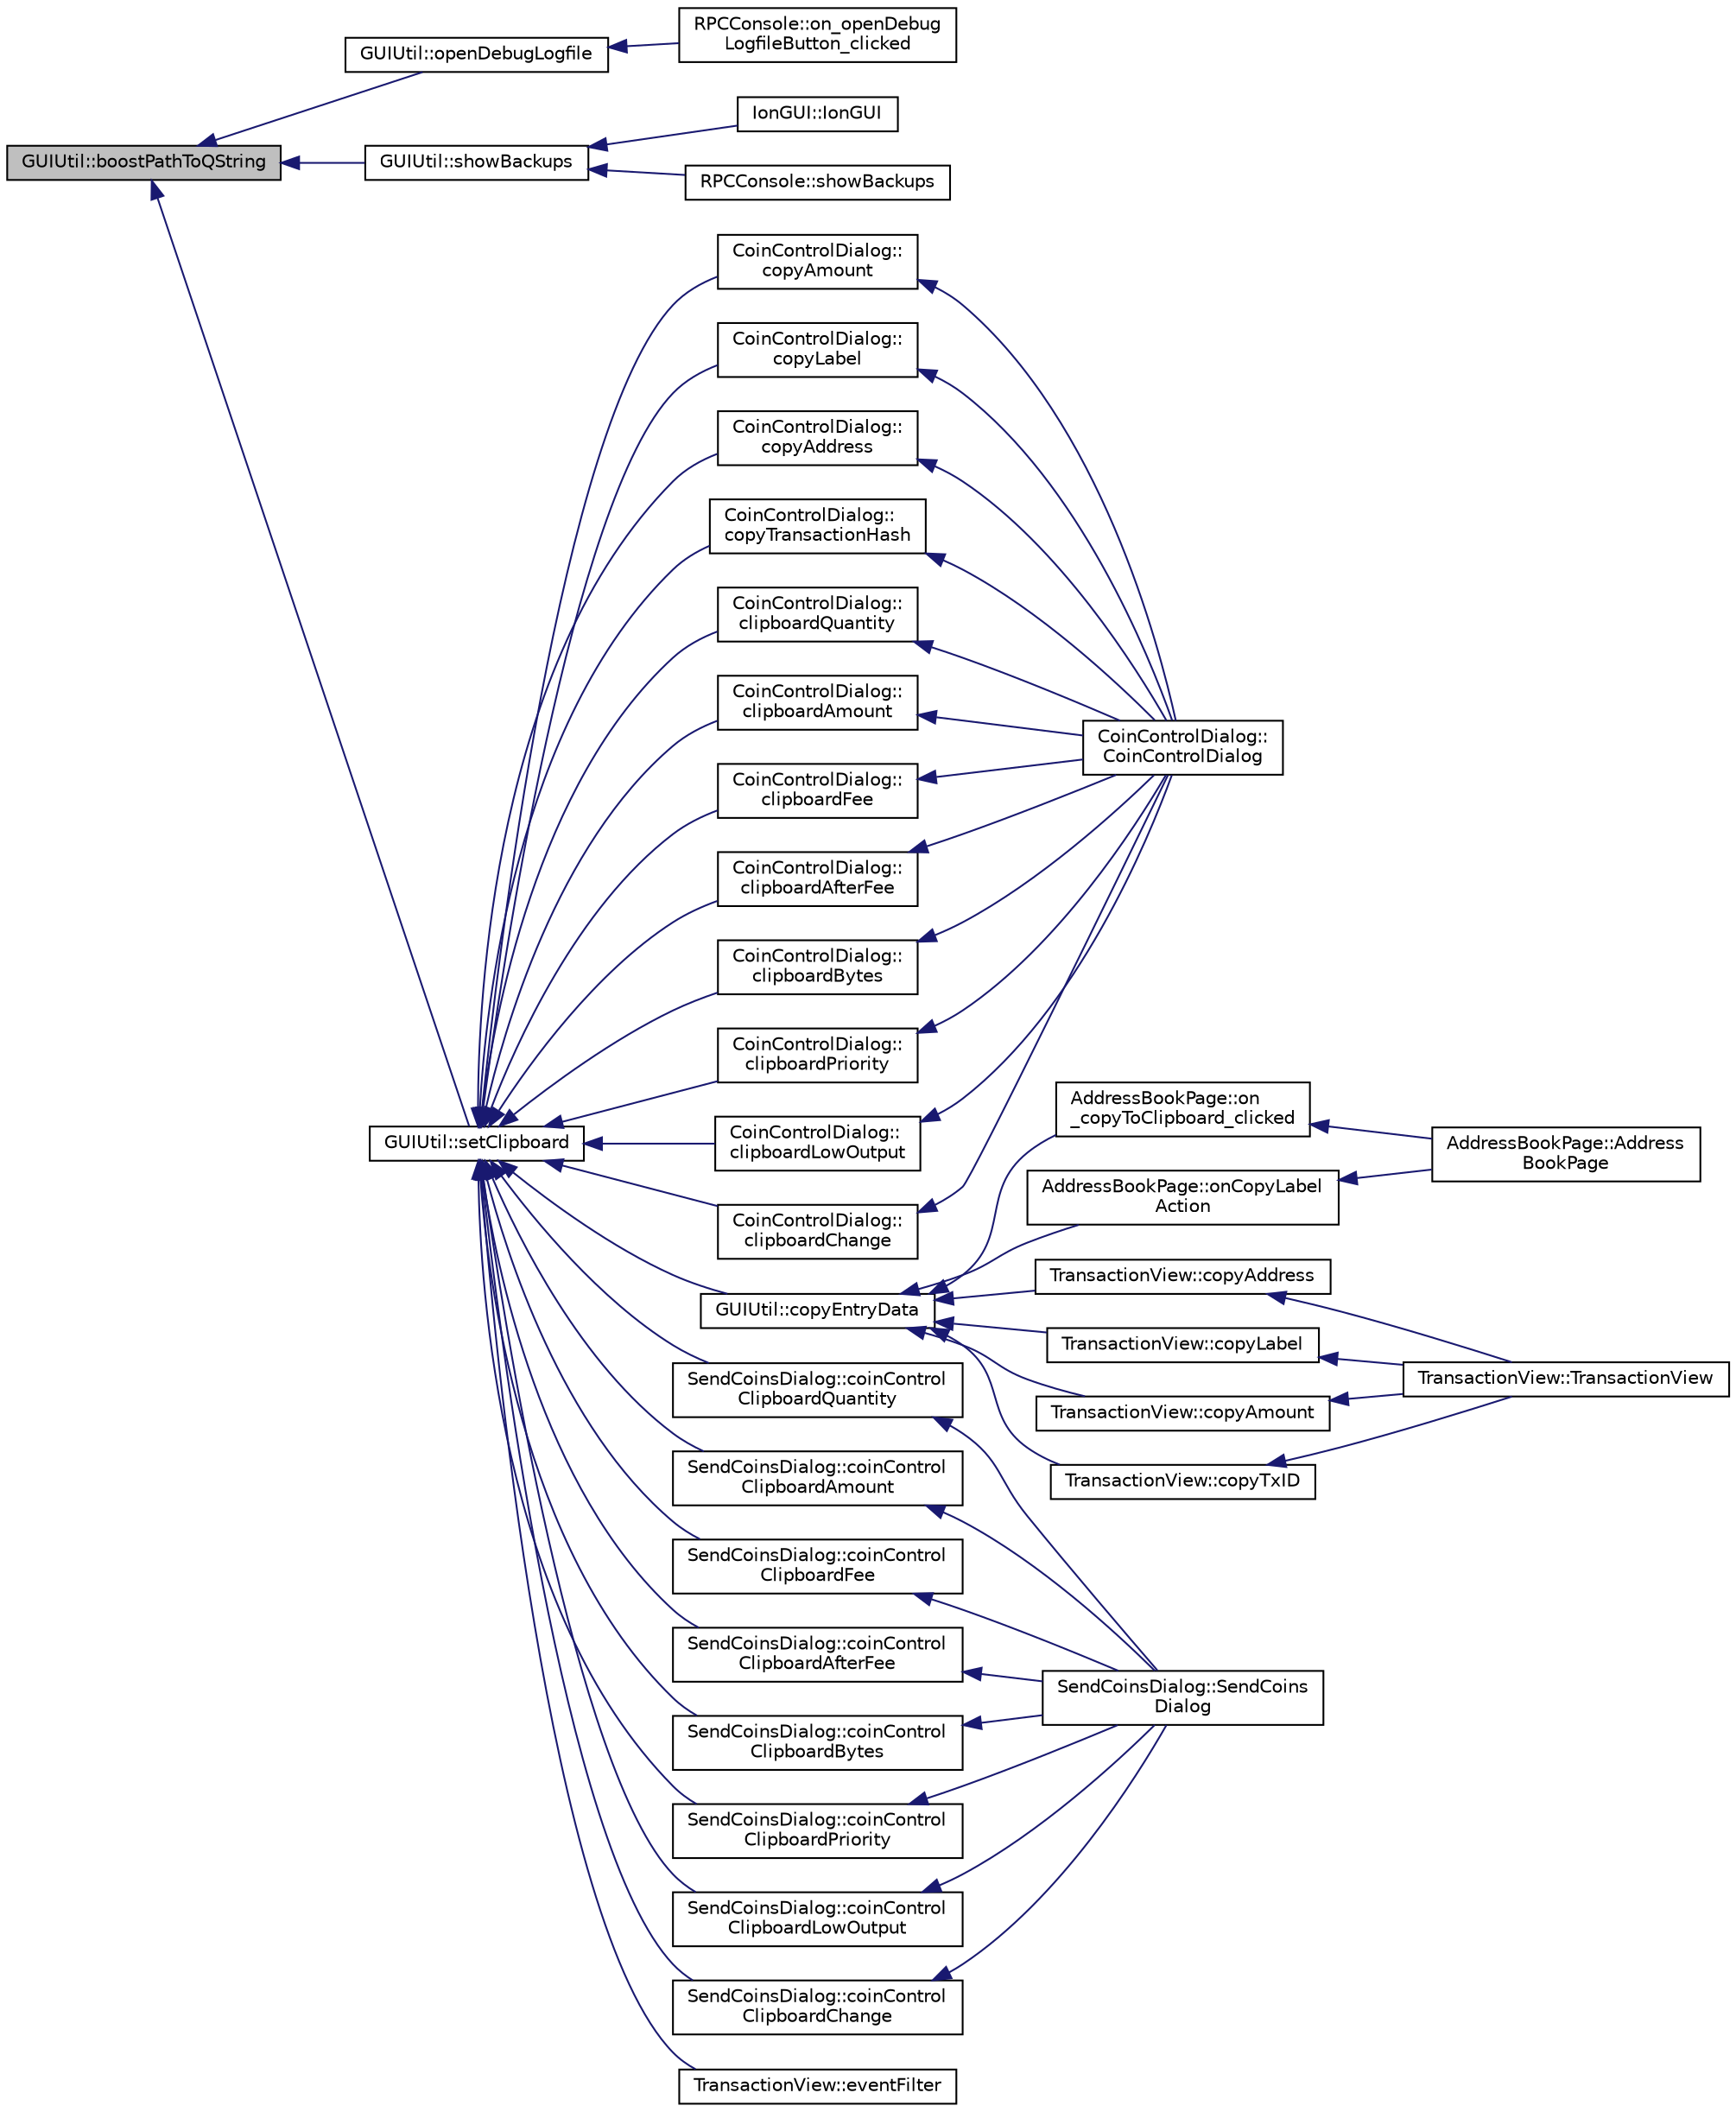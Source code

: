 digraph "GUIUtil::boostPathToQString"
{
  edge [fontname="Helvetica",fontsize="10",labelfontname="Helvetica",labelfontsize="10"];
  node [fontname="Helvetica",fontsize="10",shape=record];
  rankdir="LR";
  Node6 [label="GUIUtil::boostPathToQString",height=0.2,width=0.4,color="black", fillcolor="grey75", style="filled", fontcolor="black"];
  Node6 -> Node7 [dir="back",color="midnightblue",fontsize="10",style="solid",fontname="Helvetica"];
  Node7 [label="GUIUtil::openDebugLogfile",height=0.2,width=0.4,color="black", fillcolor="white", style="filled",URL="$d1/d87/namespace_g_u_i_util.html#aad169e3227e7a851db52a08bfb30391c"];
  Node7 -> Node8 [dir="back",color="midnightblue",fontsize="10",style="solid",fontname="Helvetica"];
  Node8 [label="RPCConsole::on_openDebug\lLogfileButton_clicked",height=0.2,width=0.4,color="black", fillcolor="white", style="filled",URL="$d7/de8/class_r_p_c_console.html#adf26672994effc0bf948e8d83e1a8cb3",tooltip="open the debug.log from the current datadir "];
  Node6 -> Node9 [dir="back",color="midnightblue",fontsize="10",style="solid",fontname="Helvetica"];
  Node9 [label="GUIUtil::showBackups",height=0.2,width=0.4,color="black", fillcolor="white", style="filled",URL="$d1/d87/namespace_g_u_i_util.html#a16fd78c7608981cc405561a8d5e8d7e3"];
  Node9 -> Node10 [dir="back",color="midnightblue",fontsize="10",style="solid",fontname="Helvetica"];
  Node10 [label="IonGUI::IonGUI",height=0.2,width=0.4,color="black", fillcolor="white", style="filled",URL="$dc/d0b/class_ion_g_u_i.html#ad0e22e4901b039bcc987ef0328c8c5d4"];
  Node9 -> Node11 [dir="back",color="midnightblue",fontsize="10",style="solid",fontname="Helvetica"];
  Node11 [label="RPCConsole::showBackups",height=0.2,width=0.4,color="black", fillcolor="white", style="filled",URL="$d7/de8/class_r_p_c_console.html#a013ee20b746b6453375738e7b5e1cb4e",tooltip="Show folder with wallet backups in default browser. "];
  Node6 -> Node12 [dir="back",color="midnightblue",fontsize="10",style="solid",fontname="Helvetica"];
  Node12 [label="GUIUtil::setClipboard",height=0.2,width=0.4,color="black", fillcolor="white", style="filled",URL="$d1/d87/namespace_g_u_i_util.html#aef655b19f129179ca32f11a4d0da1a07"];
  Node12 -> Node13 [dir="back",color="midnightblue",fontsize="10",style="solid",fontname="Helvetica"];
  Node13 [label="CoinControlDialog::\lcopyAmount",height=0.2,width=0.4,color="black", fillcolor="white", style="filled",URL="$dd/dfb/class_coin_control_dialog.html#a0d153803be26b0e81585a7d6ab6995bc"];
  Node13 -> Node14 [dir="back",color="midnightblue",fontsize="10",style="solid",fontname="Helvetica"];
  Node14 [label="CoinControlDialog::\lCoinControlDialog",height=0.2,width=0.4,color="black", fillcolor="white", style="filled",URL="$dd/dfb/class_coin_control_dialog.html#a0945e59c25f956fdab199dbaf252eff5"];
  Node12 -> Node15 [dir="back",color="midnightblue",fontsize="10",style="solid",fontname="Helvetica"];
  Node15 [label="CoinControlDialog::\lcopyLabel",height=0.2,width=0.4,color="black", fillcolor="white", style="filled",URL="$dd/dfb/class_coin_control_dialog.html#a9d3b94e72c48d580afb75e4988284288"];
  Node15 -> Node14 [dir="back",color="midnightblue",fontsize="10",style="solid",fontname="Helvetica"];
  Node12 -> Node16 [dir="back",color="midnightblue",fontsize="10",style="solid",fontname="Helvetica"];
  Node16 [label="CoinControlDialog::\lcopyAddress",height=0.2,width=0.4,color="black", fillcolor="white", style="filled",URL="$dd/dfb/class_coin_control_dialog.html#af0481202c3261dc198e17faeb69989ac"];
  Node16 -> Node14 [dir="back",color="midnightblue",fontsize="10",style="solid",fontname="Helvetica"];
  Node12 -> Node17 [dir="back",color="midnightblue",fontsize="10",style="solid",fontname="Helvetica"];
  Node17 [label="CoinControlDialog::\lcopyTransactionHash",height=0.2,width=0.4,color="black", fillcolor="white", style="filled",URL="$dd/dfb/class_coin_control_dialog.html#ab955ce01377ae2f9d01e22620f2d3a60"];
  Node17 -> Node14 [dir="back",color="midnightblue",fontsize="10",style="solid",fontname="Helvetica"];
  Node12 -> Node18 [dir="back",color="midnightblue",fontsize="10",style="solid",fontname="Helvetica"];
  Node18 [label="CoinControlDialog::\lclipboardQuantity",height=0.2,width=0.4,color="black", fillcolor="white", style="filled",URL="$dd/dfb/class_coin_control_dialog.html#acbeb5f37852deec4849468e24f4cd8eb"];
  Node18 -> Node14 [dir="back",color="midnightblue",fontsize="10",style="solid",fontname="Helvetica"];
  Node12 -> Node19 [dir="back",color="midnightblue",fontsize="10",style="solid",fontname="Helvetica"];
  Node19 [label="CoinControlDialog::\lclipboardAmount",height=0.2,width=0.4,color="black", fillcolor="white", style="filled",URL="$dd/dfb/class_coin_control_dialog.html#a7ca4a056879a25a14a72e4bfd4488b74"];
  Node19 -> Node14 [dir="back",color="midnightblue",fontsize="10",style="solid",fontname="Helvetica"];
  Node12 -> Node20 [dir="back",color="midnightblue",fontsize="10",style="solid",fontname="Helvetica"];
  Node20 [label="CoinControlDialog::\lclipboardFee",height=0.2,width=0.4,color="black", fillcolor="white", style="filled",URL="$dd/dfb/class_coin_control_dialog.html#a00f37fedbc73b7990305a191870f18c2"];
  Node20 -> Node14 [dir="back",color="midnightblue",fontsize="10",style="solid",fontname="Helvetica"];
  Node12 -> Node21 [dir="back",color="midnightblue",fontsize="10",style="solid",fontname="Helvetica"];
  Node21 [label="CoinControlDialog::\lclipboardAfterFee",height=0.2,width=0.4,color="black", fillcolor="white", style="filled",URL="$dd/dfb/class_coin_control_dialog.html#a62094405d0c56d44ae2eb1ab8fd40281"];
  Node21 -> Node14 [dir="back",color="midnightblue",fontsize="10",style="solid",fontname="Helvetica"];
  Node12 -> Node22 [dir="back",color="midnightblue",fontsize="10",style="solid",fontname="Helvetica"];
  Node22 [label="CoinControlDialog::\lclipboardBytes",height=0.2,width=0.4,color="black", fillcolor="white", style="filled",URL="$dd/dfb/class_coin_control_dialog.html#adabea6ca7e8f19085cd5c437ecb6186a"];
  Node22 -> Node14 [dir="back",color="midnightblue",fontsize="10",style="solid",fontname="Helvetica"];
  Node12 -> Node23 [dir="back",color="midnightblue",fontsize="10",style="solid",fontname="Helvetica"];
  Node23 [label="CoinControlDialog::\lclipboardPriority",height=0.2,width=0.4,color="black", fillcolor="white", style="filled",URL="$dd/dfb/class_coin_control_dialog.html#a3ff22550a94916b2db37f67f5b1ff9ec"];
  Node23 -> Node14 [dir="back",color="midnightblue",fontsize="10",style="solid",fontname="Helvetica"];
  Node12 -> Node24 [dir="back",color="midnightblue",fontsize="10",style="solid",fontname="Helvetica"];
  Node24 [label="CoinControlDialog::\lclipboardLowOutput",height=0.2,width=0.4,color="black", fillcolor="white", style="filled",URL="$dd/dfb/class_coin_control_dialog.html#ac6ce56d1ec6ae7f528fdd06ba60400b3"];
  Node24 -> Node14 [dir="back",color="midnightblue",fontsize="10",style="solid",fontname="Helvetica"];
  Node12 -> Node25 [dir="back",color="midnightblue",fontsize="10",style="solid",fontname="Helvetica"];
  Node25 [label="CoinControlDialog::\lclipboardChange",height=0.2,width=0.4,color="black", fillcolor="white", style="filled",URL="$dd/dfb/class_coin_control_dialog.html#a98a8bfcc50b61f7696c85c8b8ee1c796"];
  Node25 -> Node14 [dir="back",color="midnightblue",fontsize="10",style="solid",fontname="Helvetica"];
  Node12 -> Node26 [dir="back",color="midnightblue",fontsize="10",style="solid",fontname="Helvetica"];
  Node26 [label="GUIUtil::copyEntryData",height=0.2,width=0.4,color="black", fillcolor="white", style="filled",URL="$d1/d87/namespace_g_u_i_util.html#ae231227ad96528c828e1c846f253f642",tooltip="Copy a field of the currently selected entry of a view to the clipboard. "];
  Node26 -> Node27 [dir="back",color="midnightblue",fontsize="10",style="solid",fontname="Helvetica"];
  Node27 [label="AddressBookPage::on\l_copyToClipboard_clicked",height=0.2,width=0.4,color="black", fillcolor="white", style="filled",URL="$d3/d4a/class_address_book_page.html#add39559a7cd04d625df2d6d51d963069",tooltip="Copy address of currently selected address entry to clipboard. "];
  Node27 -> Node28 [dir="back",color="midnightblue",fontsize="10",style="solid",fontname="Helvetica"];
  Node28 [label="AddressBookPage::Address\lBookPage",height=0.2,width=0.4,color="black", fillcolor="white", style="filled",URL="$d3/d4a/class_address_book_page.html#ad53c82a9181ae7627c06b9c49971ec52"];
  Node26 -> Node29 [dir="back",color="midnightblue",fontsize="10",style="solid",fontname="Helvetica"];
  Node29 [label="AddressBookPage::onCopyLabel\lAction",height=0.2,width=0.4,color="black", fillcolor="white", style="filled",URL="$d3/d4a/class_address_book_page.html#a13592aacb4316283b51c1b03a10ef190",tooltip="Copy label of currently selected address entry to clipboard. "];
  Node29 -> Node28 [dir="back",color="midnightblue",fontsize="10",style="solid",fontname="Helvetica"];
  Node26 -> Node30 [dir="back",color="midnightblue",fontsize="10",style="solid",fontname="Helvetica"];
  Node30 [label="TransactionView::copyAddress",height=0.2,width=0.4,color="black", fillcolor="white", style="filled",URL="$d2/d2c/class_transaction_view.html#a768ffc4deca27f0cfffb39003bf46f75"];
  Node30 -> Node31 [dir="back",color="midnightblue",fontsize="10",style="solid",fontname="Helvetica"];
  Node31 [label="TransactionView::TransactionView",height=0.2,width=0.4,color="black", fillcolor="white", style="filled",URL="$d2/d2c/class_transaction_view.html#a0c5e8b90206b4e8b8bf68dd7e319798f"];
  Node26 -> Node32 [dir="back",color="midnightblue",fontsize="10",style="solid",fontname="Helvetica"];
  Node32 [label="TransactionView::copyLabel",height=0.2,width=0.4,color="black", fillcolor="white", style="filled",URL="$d2/d2c/class_transaction_view.html#a78d63230a1b7810108f46bb2366b2038"];
  Node32 -> Node31 [dir="back",color="midnightblue",fontsize="10",style="solid",fontname="Helvetica"];
  Node26 -> Node33 [dir="back",color="midnightblue",fontsize="10",style="solid",fontname="Helvetica"];
  Node33 [label="TransactionView::copyAmount",height=0.2,width=0.4,color="black", fillcolor="white", style="filled",URL="$d2/d2c/class_transaction_view.html#a83e5ce148e328b673c1b6af09a1d94ea"];
  Node33 -> Node31 [dir="back",color="midnightblue",fontsize="10",style="solid",fontname="Helvetica"];
  Node26 -> Node34 [dir="back",color="midnightblue",fontsize="10",style="solid",fontname="Helvetica"];
  Node34 [label="TransactionView::copyTxID",height=0.2,width=0.4,color="black", fillcolor="white", style="filled",URL="$d2/d2c/class_transaction_view.html#a465c51f03cf28f66492766b4a5da8896"];
  Node34 -> Node31 [dir="back",color="midnightblue",fontsize="10",style="solid",fontname="Helvetica"];
  Node12 -> Node35 [dir="back",color="midnightblue",fontsize="10",style="solid",fontname="Helvetica"];
  Node35 [label="SendCoinsDialog::coinControl\lClipboardQuantity",height=0.2,width=0.4,color="black", fillcolor="white", style="filled",URL="$d6/de6/class_send_coins_dialog.html#a57376ce9c0190357adc7ec6b769eff38"];
  Node35 -> Node36 [dir="back",color="midnightblue",fontsize="10",style="solid",fontname="Helvetica"];
  Node36 [label="SendCoinsDialog::SendCoins\lDialog",height=0.2,width=0.4,color="black", fillcolor="white", style="filled",URL="$d6/de6/class_send_coins_dialog.html#a0df5bc29d1df68eda44826651afc595f"];
  Node12 -> Node37 [dir="back",color="midnightblue",fontsize="10",style="solid",fontname="Helvetica"];
  Node37 [label="SendCoinsDialog::coinControl\lClipboardAmount",height=0.2,width=0.4,color="black", fillcolor="white", style="filled",URL="$d6/de6/class_send_coins_dialog.html#a8fc5ba8ddc287624126726b6440816a5"];
  Node37 -> Node36 [dir="back",color="midnightblue",fontsize="10",style="solid",fontname="Helvetica"];
  Node12 -> Node38 [dir="back",color="midnightblue",fontsize="10",style="solid",fontname="Helvetica"];
  Node38 [label="SendCoinsDialog::coinControl\lClipboardFee",height=0.2,width=0.4,color="black", fillcolor="white", style="filled",URL="$d6/de6/class_send_coins_dialog.html#a29b17585ba30eff4212a4efc699f5e9c"];
  Node38 -> Node36 [dir="back",color="midnightblue",fontsize="10",style="solid",fontname="Helvetica"];
  Node12 -> Node39 [dir="back",color="midnightblue",fontsize="10",style="solid",fontname="Helvetica"];
  Node39 [label="SendCoinsDialog::coinControl\lClipboardAfterFee",height=0.2,width=0.4,color="black", fillcolor="white", style="filled",URL="$d6/de6/class_send_coins_dialog.html#a5b8f6572a2051a119d2951bbbf093ba6"];
  Node39 -> Node36 [dir="back",color="midnightblue",fontsize="10",style="solid",fontname="Helvetica"];
  Node12 -> Node40 [dir="back",color="midnightblue",fontsize="10",style="solid",fontname="Helvetica"];
  Node40 [label="SendCoinsDialog::coinControl\lClipboardBytes",height=0.2,width=0.4,color="black", fillcolor="white", style="filled",URL="$d6/de6/class_send_coins_dialog.html#aca0283b859beb67cfe1872b08a10f600"];
  Node40 -> Node36 [dir="back",color="midnightblue",fontsize="10",style="solid",fontname="Helvetica"];
  Node12 -> Node41 [dir="back",color="midnightblue",fontsize="10",style="solid",fontname="Helvetica"];
  Node41 [label="SendCoinsDialog::coinControl\lClipboardPriority",height=0.2,width=0.4,color="black", fillcolor="white", style="filled",URL="$d6/de6/class_send_coins_dialog.html#a8f7640e7803c5ee72a1f5da822a7d844"];
  Node41 -> Node36 [dir="back",color="midnightblue",fontsize="10",style="solid",fontname="Helvetica"];
  Node12 -> Node42 [dir="back",color="midnightblue",fontsize="10",style="solid",fontname="Helvetica"];
  Node42 [label="SendCoinsDialog::coinControl\lClipboardLowOutput",height=0.2,width=0.4,color="black", fillcolor="white", style="filled",URL="$d6/de6/class_send_coins_dialog.html#a77006c73bba8f8fd2af5406363111015"];
  Node42 -> Node36 [dir="back",color="midnightblue",fontsize="10",style="solid",fontname="Helvetica"];
  Node12 -> Node43 [dir="back",color="midnightblue",fontsize="10",style="solid",fontname="Helvetica"];
  Node43 [label="SendCoinsDialog::coinControl\lClipboardChange",height=0.2,width=0.4,color="black", fillcolor="white", style="filled",URL="$d6/de6/class_send_coins_dialog.html#a99010549a523b812ba2cbc34bb7db417"];
  Node43 -> Node36 [dir="back",color="midnightblue",fontsize="10",style="solid",fontname="Helvetica"];
  Node12 -> Node44 [dir="back",color="midnightblue",fontsize="10",style="solid",fontname="Helvetica"];
  Node44 [label="TransactionView::eventFilter",height=0.2,width=0.4,color="black", fillcolor="white", style="filled",URL="$d2/d2c/class_transaction_view.html#a074558e027cc1128e55a66ea47328403"];
}

